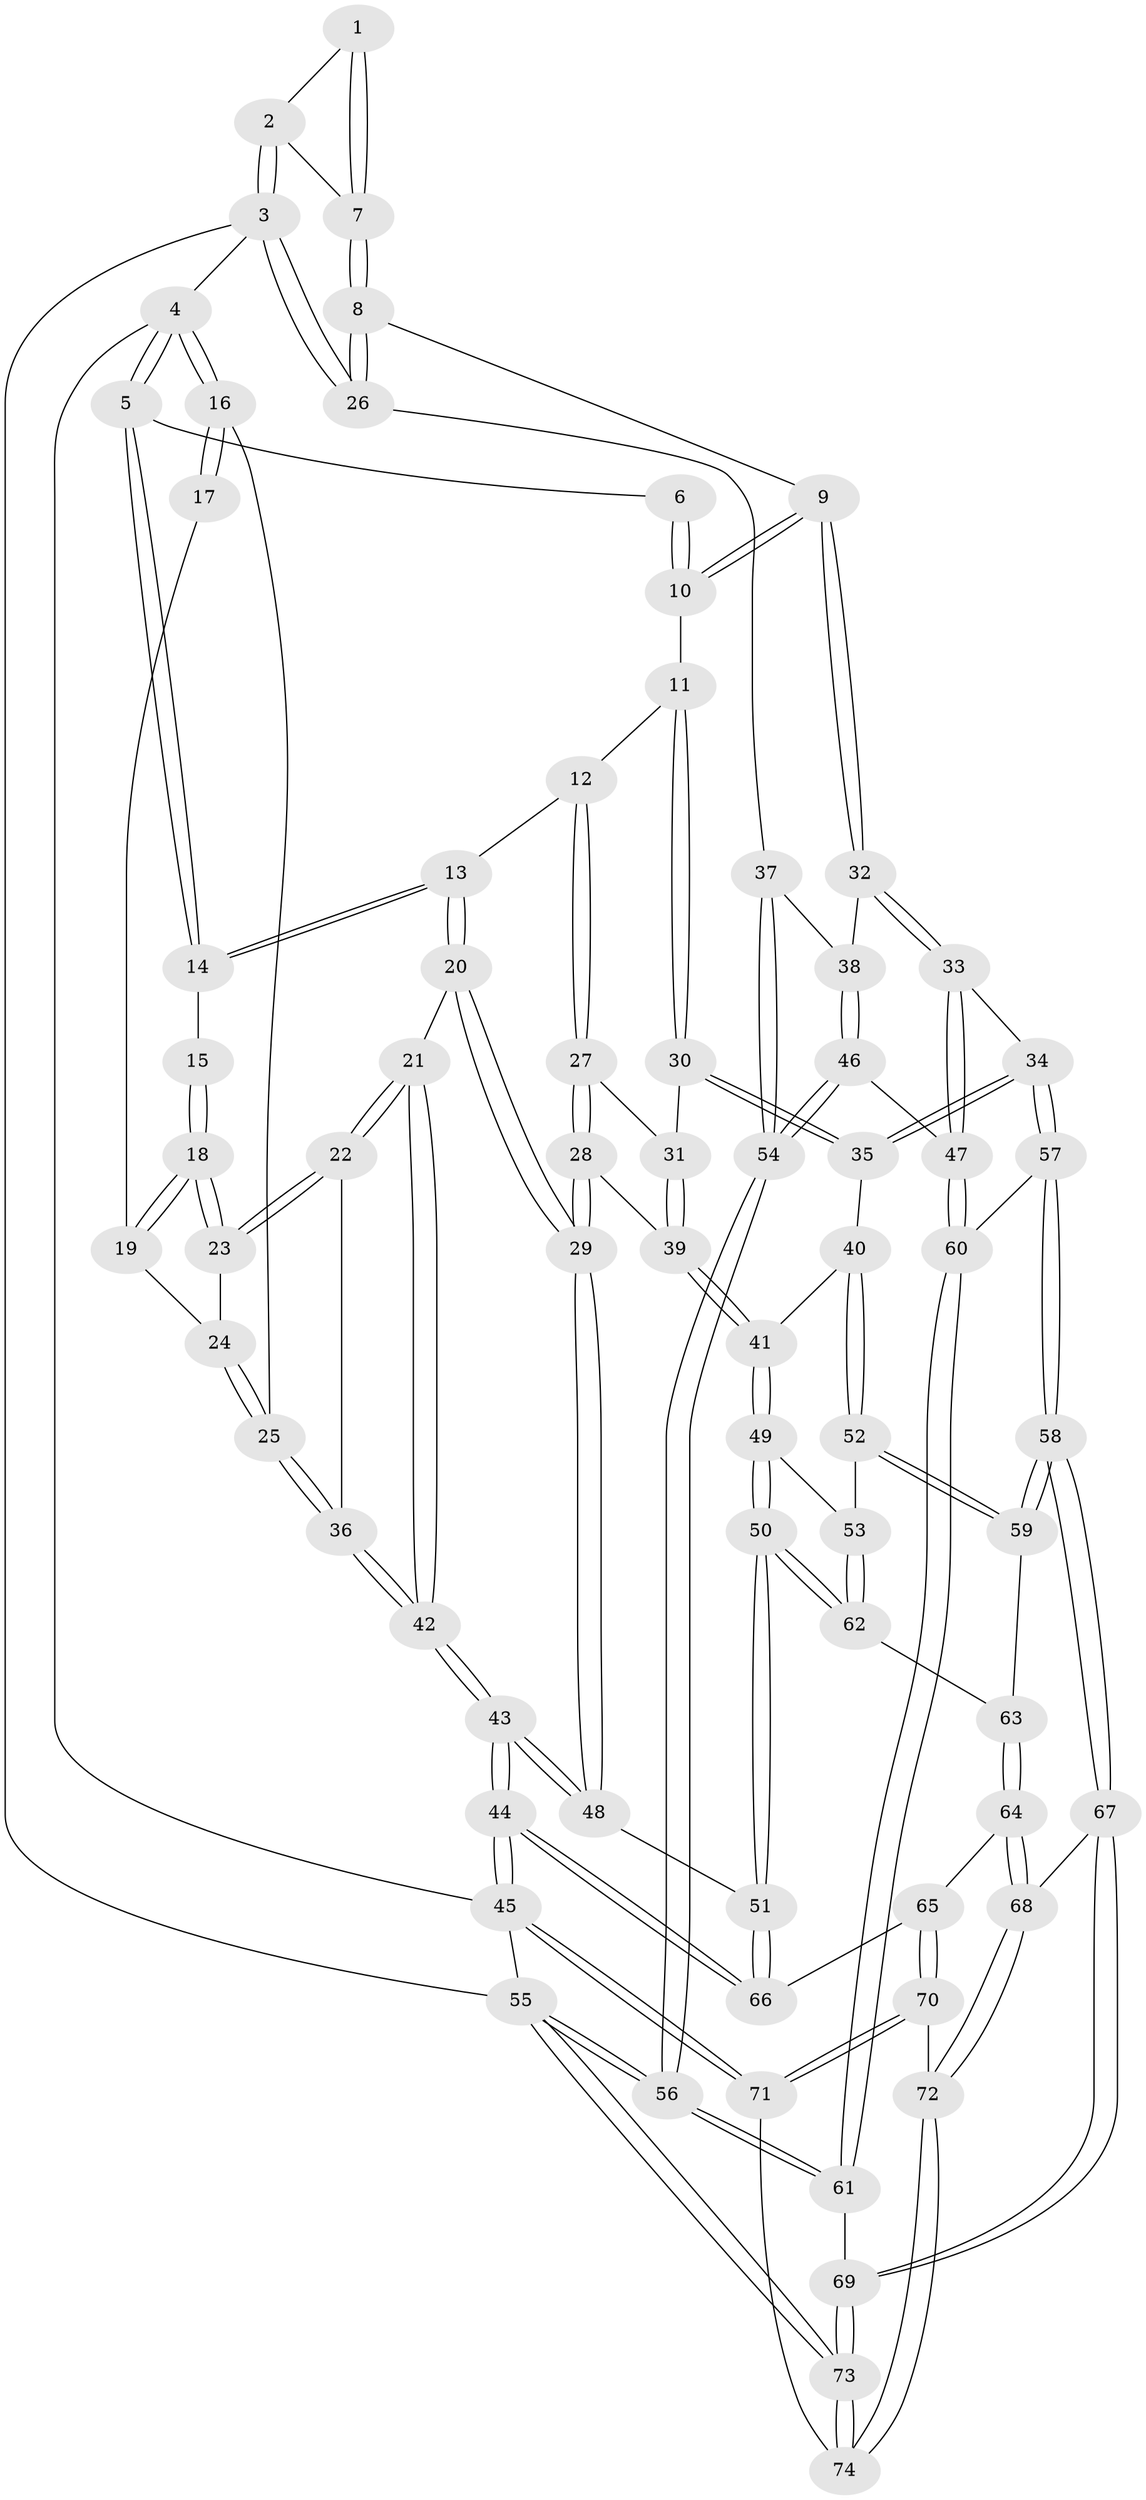 // Generated by graph-tools (version 1.1) at 2025/11/02/27/25 16:11:51]
// undirected, 74 vertices, 182 edges
graph export_dot {
graph [start="1"]
  node [color=gray90,style=filled];
  1 [pos="+0.5995852305378777+0"];
  2 [pos="+1+0"];
  3 [pos="+1+0"];
  4 [pos="+0+0"];
  5 [pos="+0.46607424144617005+0"];
  6 [pos="+0.5163586075732978+0"];
  7 [pos="+0.8227719464367595+0.18878089297518724"];
  8 [pos="+0.8233927949554785+0.22948254101482154"];
  9 [pos="+0.8092527240960977+0.2957929016766318"];
  10 [pos="+0.7182511362204876+0.2627947192517045"];
  11 [pos="+0.6193210477512306+0.2796778891894923"];
  12 [pos="+0.48736757605002123+0.23186652312375236"];
  13 [pos="+0.48544406433692866+0.23008137642797916"];
  14 [pos="+0.4437286423478931+0"];
  15 [pos="+0.3172872350227802+0.11101339904563769"];
  16 [pos="+0+0"];
  17 [pos="+0.08055507615194893+0.11097652750068093"];
  18 [pos="+0.22473655605216403+0.26595474360738636"];
  19 [pos="+0.15933577881533068+0.21118238978385692"];
  20 [pos="+0.2942286236201962+0.43015229645897196"];
  21 [pos="+0.2445986480379723+0.40176216752477517"];
  22 [pos="+0.22390851032050157+0.3016358980949656"];
  23 [pos="+0.22343264064242638+0.2951410792442727"];
  24 [pos="+0.05010122059938912+0.2408239647158755"];
  25 [pos="+0+0.22879765636927826"];
  26 [pos="+1+0"];
  27 [pos="+0.5332945692408796+0.3960051580591455"];
  28 [pos="+0.2966773774711345+0.4329889048499117"];
  29 [pos="+0.29591724492940946+0.4326819107125637"];
  30 [pos="+0.5928779372192072+0.4435308995980714"];
  31 [pos="+0.5774179365218131+0.43404416639751947"];
  32 [pos="+0.8384167537816851+0.3549246321454279"];
  33 [pos="+0.7142113484231315+0.4845704178010776"];
  34 [pos="+0.6545666077656516+0.5161727309942213"];
  35 [pos="+0.6477238388552293+0.5132023419794438"];
  36 [pos="+0+0.25677594426841105"];
  37 [pos="+1+0.38572409436949073"];
  38 [pos="+1+0.4037203125606275"];
  39 [pos="+0.3761104088362294+0.4865296043755519"];
  40 [pos="+0.5284836176075322+0.5429017987210912"];
  41 [pos="+0.43376915745196665+0.5379156678953654"];
  42 [pos="+0+0.5093505359209263"];
  43 [pos="+0+0.5926133869984285"];
  44 [pos="+0+1"];
  45 [pos="+0+1"];
  46 [pos="+0.9157585511469954+0.6021703500201723"];
  47 [pos="+0.8804747529458576+0.6390855336841151"];
  48 [pos="+0.2582056301655885+0.6716325359931133"];
  49 [pos="+0.43106727218560026+0.5760322059784787"];
  50 [pos="+0.3252350552977155+0.702949156096791"];
  51 [pos="+0.28421766614873994+0.7200664608077741"];
  52 [pos="+0.4865703009217894+0.6720306367701551"];
  53 [pos="+0.46968111310837124+0.671749280009077"];
  54 [pos="+1+0.7922205805451286"];
  55 [pos="+1+1"];
  56 [pos="+1+0.8527622534464215"];
  57 [pos="+0.6596163172523806+0.7307309028789432"];
  58 [pos="+0.6587416357000078+0.7328503168343289"];
  59 [pos="+0.5975210051855747+0.718108437394104"];
  60 [pos="+0.8750534821963629+0.660583554074011"];
  61 [pos="+0.9587008549387495+0.8039896410459131"];
  62 [pos="+0.4526270319525375+0.6826259662538373"];
  63 [pos="+0.45863366675567596+0.7616217246037776"];
  64 [pos="+0.43769848057809446+0.8001041761554596"];
  65 [pos="+0.3102234689671932+0.8334359493164678"];
  66 [pos="+0.28159145841683664+0.8115325988408382"];
  67 [pos="+0.6640302797276116+0.810783554624183"];
  68 [pos="+0.6073936274969605+0.8558719058851063"];
  69 [pos="+0.7867186691231014+0.8951901130918608"];
  70 [pos="+0.36666051394421617+0.9324526377687368"];
  71 [pos="+0.35396072968060643+1"];
  72 [pos="+0.5714430026682089+0.9104698296570986"];
  73 [pos="+0.8546225732758322+1"];
  74 [pos="+0.5699576735016024+1"];
  1 -- 2;
  1 -- 7;
  1 -- 7;
  2 -- 3;
  2 -- 3;
  2 -- 7;
  3 -- 4;
  3 -- 26;
  3 -- 26;
  3 -- 55;
  4 -- 5;
  4 -- 5;
  4 -- 16;
  4 -- 16;
  4 -- 45;
  5 -- 6;
  5 -- 14;
  5 -- 14;
  6 -- 10;
  6 -- 10;
  7 -- 8;
  7 -- 8;
  8 -- 9;
  8 -- 26;
  8 -- 26;
  9 -- 10;
  9 -- 10;
  9 -- 32;
  9 -- 32;
  10 -- 11;
  11 -- 12;
  11 -- 30;
  11 -- 30;
  12 -- 13;
  12 -- 27;
  12 -- 27;
  13 -- 14;
  13 -- 14;
  13 -- 20;
  13 -- 20;
  14 -- 15;
  15 -- 18;
  15 -- 18;
  16 -- 17;
  16 -- 17;
  16 -- 25;
  17 -- 19;
  18 -- 19;
  18 -- 19;
  18 -- 23;
  18 -- 23;
  19 -- 24;
  20 -- 21;
  20 -- 29;
  20 -- 29;
  21 -- 22;
  21 -- 22;
  21 -- 42;
  21 -- 42;
  22 -- 23;
  22 -- 23;
  22 -- 36;
  23 -- 24;
  24 -- 25;
  24 -- 25;
  25 -- 36;
  25 -- 36;
  26 -- 37;
  27 -- 28;
  27 -- 28;
  27 -- 31;
  28 -- 29;
  28 -- 29;
  28 -- 39;
  29 -- 48;
  29 -- 48;
  30 -- 31;
  30 -- 35;
  30 -- 35;
  31 -- 39;
  31 -- 39;
  32 -- 33;
  32 -- 33;
  32 -- 38;
  33 -- 34;
  33 -- 47;
  33 -- 47;
  34 -- 35;
  34 -- 35;
  34 -- 57;
  34 -- 57;
  35 -- 40;
  36 -- 42;
  36 -- 42;
  37 -- 38;
  37 -- 54;
  37 -- 54;
  38 -- 46;
  38 -- 46;
  39 -- 41;
  39 -- 41;
  40 -- 41;
  40 -- 52;
  40 -- 52;
  41 -- 49;
  41 -- 49;
  42 -- 43;
  42 -- 43;
  43 -- 44;
  43 -- 44;
  43 -- 48;
  43 -- 48;
  44 -- 45;
  44 -- 45;
  44 -- 66;
  44 -- 66;
  45 -- 71;
  45 -- 71;
  45 -- 55;
  46 -- 47;
  46 -- 54;
  46 -- 54;
  47 -- 60;
  47 -- 60;
  48 -- 51;
  49 -- 50;
  49 -- 50;
  49 -- 53;
  50 -- 51;
  50 -- 51;
  50 -- 62;
  50 -- 62;
  51 -- 66;
  51 -- 66;
  52 -- 53;
  52 -- 59;
  52 -- 59;
  53 -- 62;
  53 -- 62;
  54 -- 56;
  54 -- 56;
  55 -- 56;
  55 -- 56;
  55 -- 73;
  55 -- 73;
  56 -- 61;
  56 -- 61;
  57 -- 58;
  57 -- 58;
  57 -- 60;
  58 -- 59;
  58 -- 59;
  58 -- 67;
  58 -- 67;
  59 -- 63;
  60 -- 61;
  60 -- 61;
  61 -- 69;
  62 -- 63;
  63 -- 64;
  63 -- 64;
  64 -- 65;
  64 -- 68;
  64 -- 68;
  65 -- 66;
  65 -- 70;
  65 -- 70;
  67 -- 68;
  67 -- 69;
  67 -- 69;
  68 -- 72;
  68 -- 72;
  69 -- 73;
  69 -- 73;
  70 -- 71;
  70 -- 71;
  70 -- 72;
  71 -- 74;
  72 -- 74;
  72 -- 74;
  73 -- 74;
  73 -- 74;
}
